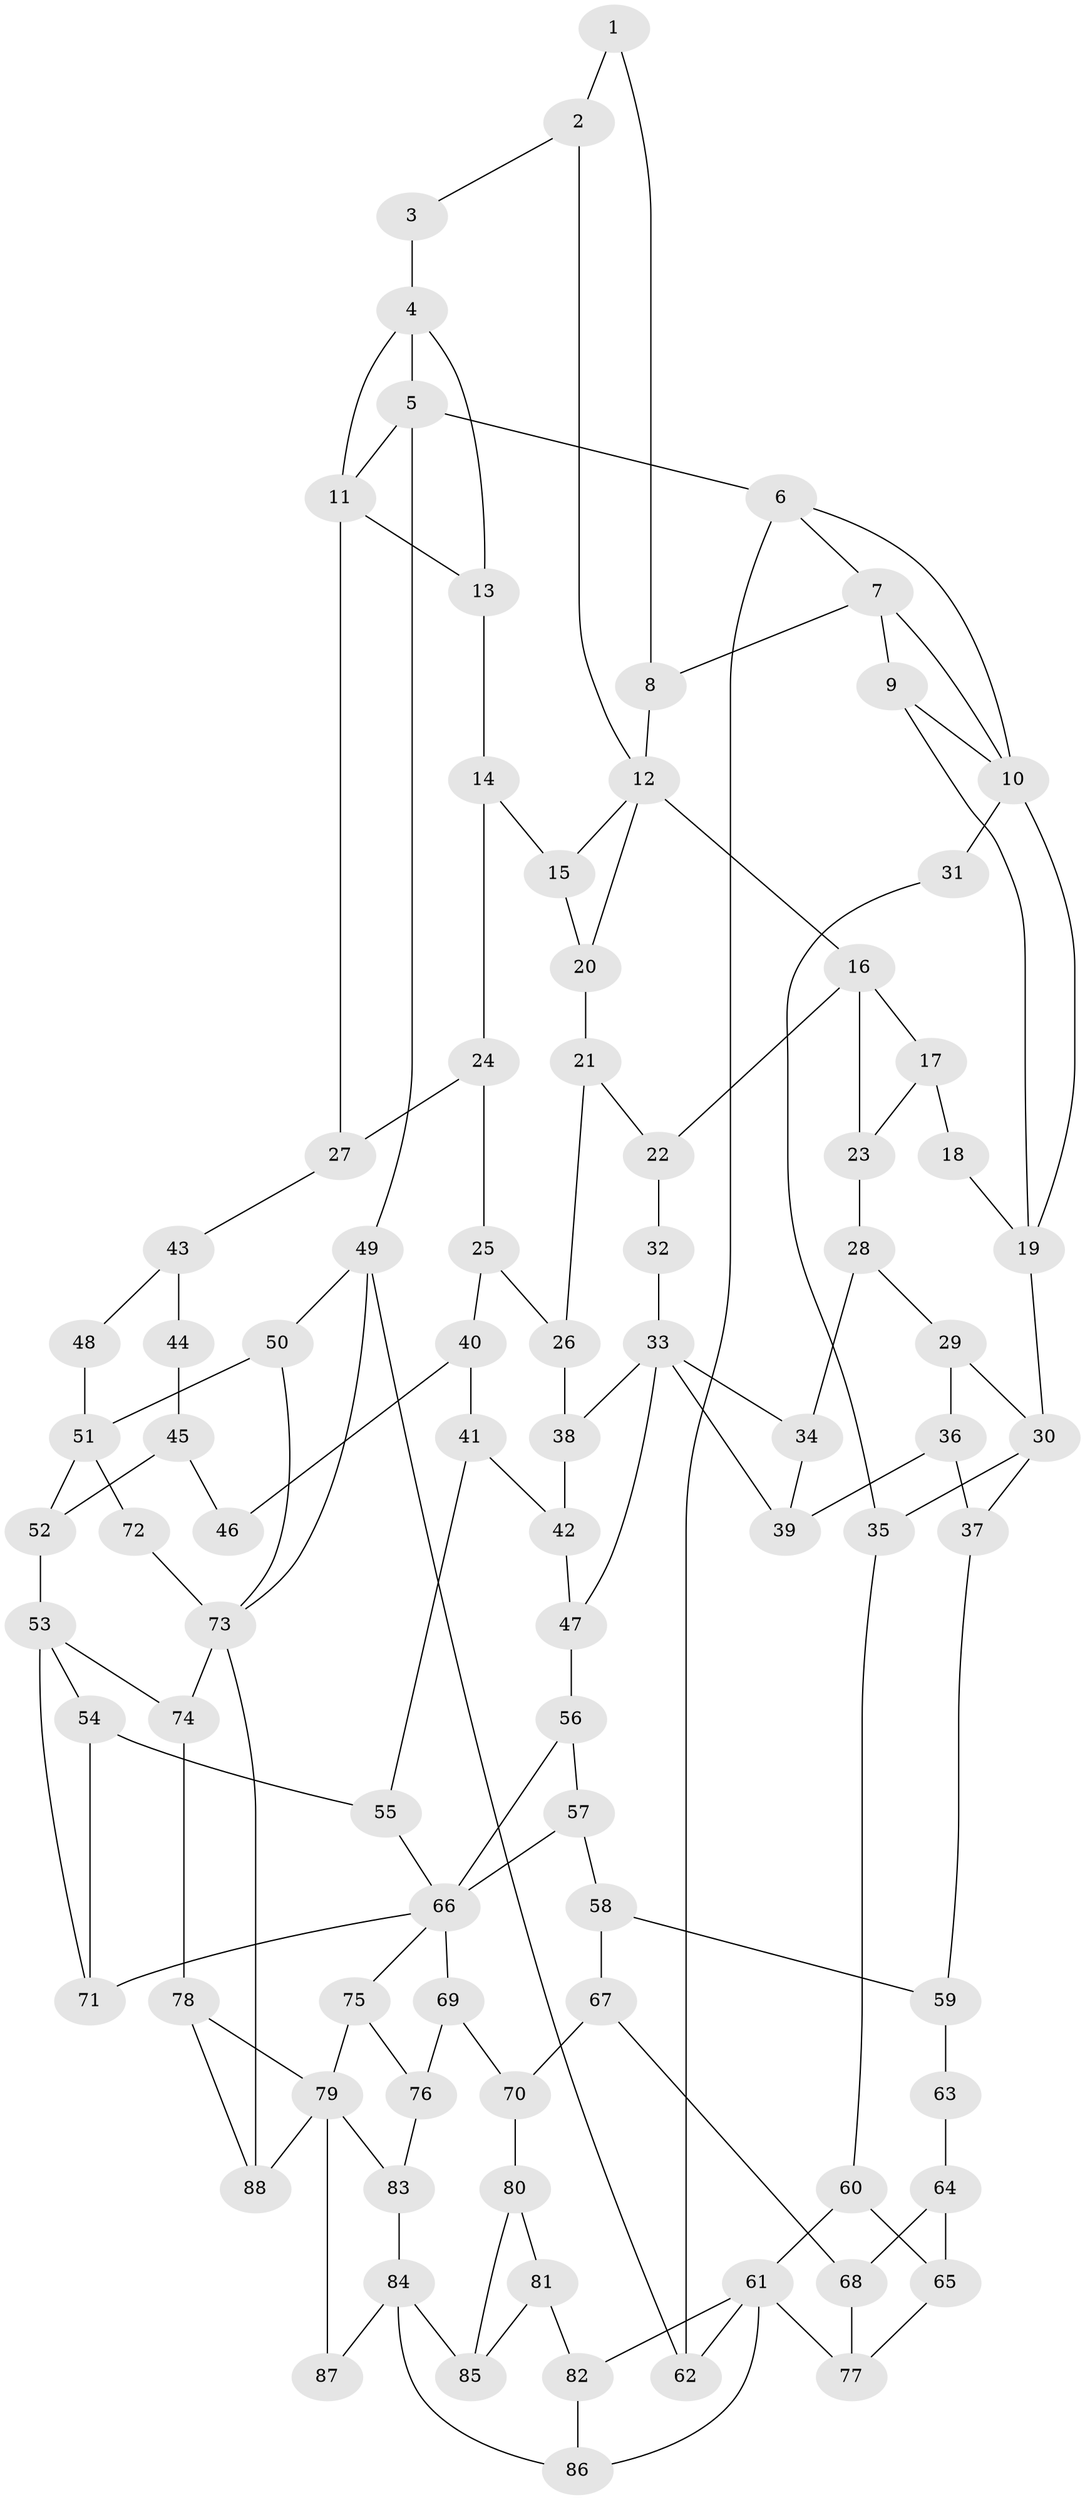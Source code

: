 // original degree distribution, {3: 0.0136986301369863, 4: 0.2191780821917808, 6: 0.2054794520547945, 5: 0.5616438356164384}
// Generated by graph-tools (version 1.1) at 2025/54/03/04/25 22:54:39]
// undirected, 88 vertices, 140 edges
graph export_dot {
  node [color=gray90,style=filled];
  1;
  2;
  3;
  4;
  5;
  6;
  7;
  8;
  9;
  10;
  11;
  12;
  13;
  14;
  15;
  16;
  17;
  18;
  19;
  20;
  21;
  22;
  23;
  24;
  25;
  26;
  27;
  28;
  29;
  30;
  31;
  32;
  33;
  34;
  35;
  36;
  37;
  38;
  39;
  40;
  41;
  42;
  43;
  44;
  45;
  46;
  47;
  48;
  49;
  50;
  51;
  52;
  53;
  54;
  55;
  56;
  57;
  58;
  59;
  60;
  61;
  62;
  63;
  64;
  65;
  66;
  67;
  68;
  69;
  70;
  71;
  72;
  73;
  74;
  75;
  76;
  77;
  78;
  79;
  80;
  81;
  82;
  83;
  84;
  85;
  86;
  87;
  88;
  1 -- 2 [weight=1.0];
  1 -- 8 [weight=1.0];
  2 -- 3 [weight=1.0];
  2 -- 12 [weight=1.0];
  3 -- 4 [weight=2.0];
  4 -- 5 [weight=1.0];
  4 -- 11 [weight=2.0];
  4 -- 13 [weight=1.0];
  5 -- 6 [weight=1.0];
  5 -- 11 [weight=1.0];
  5 -- 49 [weight=1.0];
  6 -- 7 [weight=1.0];
  6 -- 10 [weight=1.0];
  6 -- 62 [weight=1.0];
  7 -- 8 [weight=1.0];
  7 -- 9 [weight=1.0];
  7 -- 10 [weight=1.0];
  8 -- 12 [weight=1.0];
  9 -- 10 [weight=1.0];
  9 -- 19 [weight=1.0];
  10 -- 19 [weight=1.0];
  10 -- 31 [weight=2.0];
  11 -- 13 [weight=1.0];
  11 -- 27 [weight=2.0];
  12 -- 15 [weight=1.0];
  12 -- 16 [weight=2.0];
  12 -- 20 [weight=1.0];
  13 -- 14 [weight=1.0];
  14 -- 15 [weight=1.0];
  14 -- 24 [weight=1.0];
  15 -- 20 [weight=1.0];
  16 -- 17 [weight=1.0];
  16 -- 22 [weight=1.0];
  16 -- 23 [weight=1.0];
  17 -- 18 [weight=1.0];
  17 -- 23 [weight=1.0];
  18 -- 19 [weight=2.0];
  19 -- 30 [weight=2.0];
  20 -- 21 [weight=1.0];
  21 -- 22 [weight=1.0];
  21 -- 26 [weight=1.0];
  22 -- 32 [weight=1.0];
  23 -- 28 [weight=1.0];
  24 -- 25 [weight=1.0];
  24 -- 27 [weight=1.0];
  25 -- 26 [weight=1.0];
  25 -- 40 [weight=1.0];
  26 -- 38 [weight=1.0];
  27 -- 43 [weight=2.0];
  28 -- 29 [weight=1.0];
  28 -- 34 [weight=1.0];
  29 -- 30 [weight=1.0];
  29 -- 36 [weight=1.0];
  30 -- 35 [weight=1.0];
  30 -- 37 [weight=1.0];
  31 -- 35 [weight=1.0];
  32 -- 33 [weight=2.0];
  33 -- 34 [weight=1.0];
  33 -- 38 [weight=1.0];
  33 -- 39 [weight=1.0];
  33 -- 47 [weight=1.0];
  34 -- 39 [weight=1.0];
  35 -- 60 [weight=1.0];
  36 -- 37 [weight=1.0];
  36 -- 39 [weight=1.0];
  37 -- 59 [weight=1.0];
  38 -- 42 [weight=1.0];
  40 -- 41 [weight=1.0];
  40 -- 46 [weight=1.0];
  41 -- 42 [weight=1.0];
  41 -- 55 [weight=1.0];
  42 -- 47 [weight=1.0];
  43 -- 44 [weight=2.0];
  43 -- 48 [weight=2.0];
  44 -- 45 [weight=2.0];
  45 -- 46 [weight=2.0];
  45 -- 52 [weight=2.0];
  47 -- 56 [weight=1.0];
  48 -- 51 [weight=1.0];
  49 -- 50 [weight=1.0];
  49 -- 62 [weight=1.0];
  49 -- 73 [weight=1.0];
  50 -- 51 [weight=1.0];
  50 -- 73 [weight=1.0];
  51 -- 52 [weight=2.0];
  51 -- 72 [weight=1.0];
  52 -- 53 [weight=2.0];
  53 -- 54 [weight=1.0];
  53 -- 71 [weight=1.0];
  53 -- 74 [weight=1.0];
  54 -- 55 [weight=1.0];
  54 -- 71 [weight=1.0];
  55 -- 66 [weight=1.0];
  56 -- 57 [weight=1.0];
  56 -- 66 [weight=1.0];
  57 -- 58 [weight=1.0];
  57 -- 66 [weight=1.0];
  58 -- 59 [weight=1.0];
  58 -- 67 [weight=1.0];
  59 -- 63 [weight=1.0];
  60 -- 61 [weight=1.0];
  60 -- 65 [weight=1.0];
  61 -- 62 [weight=2.0];
  61 -- 77 [weight=1.0];
  61 -- 82 [weight=1.0];
  61 -- 86 [weight=1.0];
  63 -- 64 [weight=2.0];
  64 -- 65 [weight=1.0];
  64 -- 68 [weight=1.0];
  65 -- 77 [weight=1.0];
  66 -- 69 [weight=1.0];
  66 -- 71 [weight=1.0];
  66 -- 75 [weight=1.0];
  67 -- 68 [weight=1.0];
  67 -- 70 [weight=1.0];
  68 -- 77 [weight=1.0];
  69 -- 70 [weight=1.0];
  69 -- 76 [weight=1.0];
  70 -- 80 [weight=1.0];
  72 -- 73 [weight=2.0];
  73 -- 74 [weight=1.0];
  73 -- 88 [weight=1.0];
  74 -- 78 [weight=1.0];
  75 -- 76 [weight=1.0];
  75 -- 79 [weight=1.0];
  76 -- 83 [weight=1.0];
  78 -- 79 [weight=1.0];
  78 -- 88 [weight=1.0];
  79 -- 83 [weight=1.0];
  79 -- 87 [weight=2.0];
  79 -- 88 [weight=1.0];
  80 -- 81 [weight=1.0];
  80 -- 85 [weight=1.0];
  81 -- 82 [weight=1.0];
  81 -- 85 [weight=1.0];
  82 -- 86 [weight=1.0];
  83 -- 84 [weight=1.0];
  84 -- 85 [weight=2.0];
  84 -- 86 [weight=1.0];
  84 -- 87 [weight=1.0];
}
